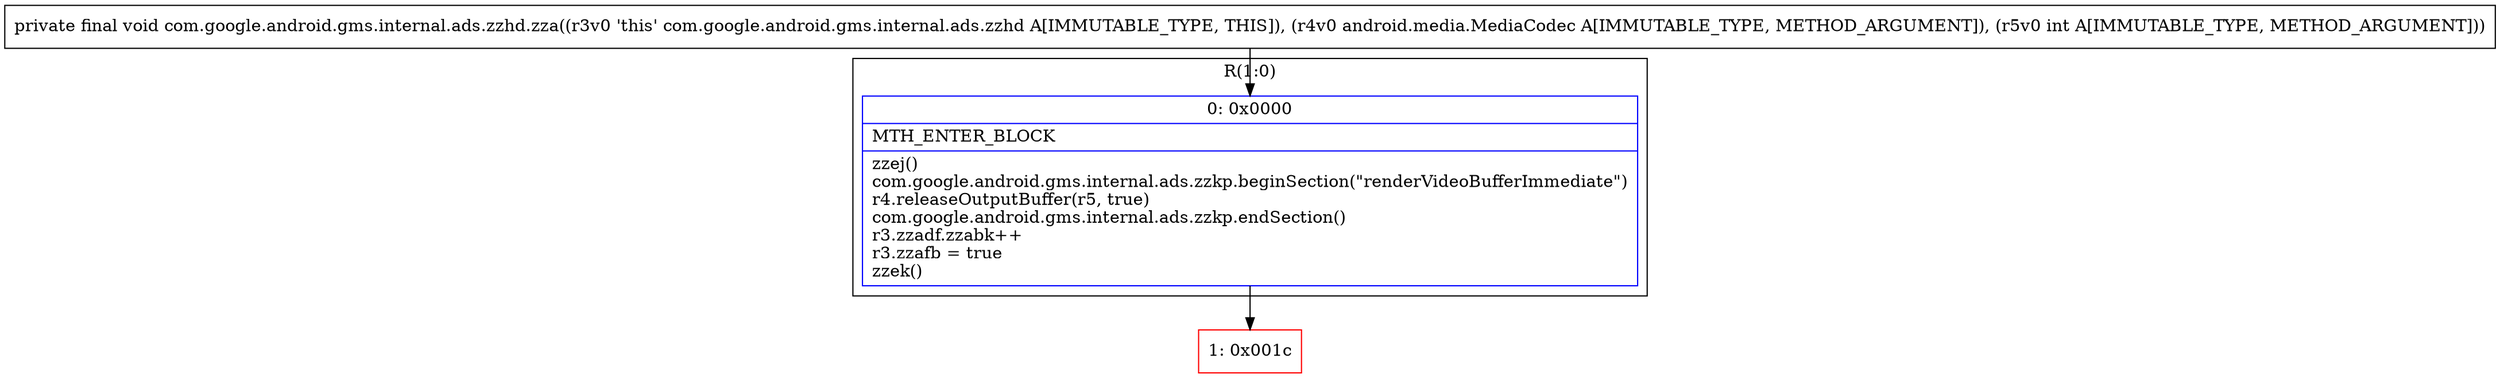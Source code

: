 digraph "CFG forcom.google.android.gms.internal.ads.zzhd.zza(Landroid\/media\/MediaCodec;I)V" {
subgraph cluster_Region_1960531012 {
label = "R(1:0)";
node [shape=record,color=blue];
Node_0 [shape=record,label="{0\:\ 0x0000|MTH_ENTER_BLOCK\l|zzej()\lcom.google.android.gms.internal.ads.zzkp.beginSection(\"renderVideoBufferImmediate\")\lr4.releaseOutputBuffer(r5, true)\lcom.google.android.gms.internal.ads.zzkp.endSection()\lr3.zzadf.zzabk++\lr3.zzafb = true\lzzek()\l}"];
}
Node_1 [shape=record,color=red,label="{1\:\ 0x001c}"];
MethodNode[shape=record,label="{private final void com.google.android.gms.internal.ads.zzhd.zza((r3v0 'this' com.google.android.gms.internal.ads.zzhd A[IMMUTABLE_TYPE, THIS]), (r4v0 android.media.MediaCodec A[IMMUTABLE_TYPE, METHOD_ARGUMENT]), (r5v0 int A[IMMUTABLE_TYPE, METHOD_ARGUMENT])) }"];
MethodNode -> Node_0;
Node_0 -> Node_1;
}

